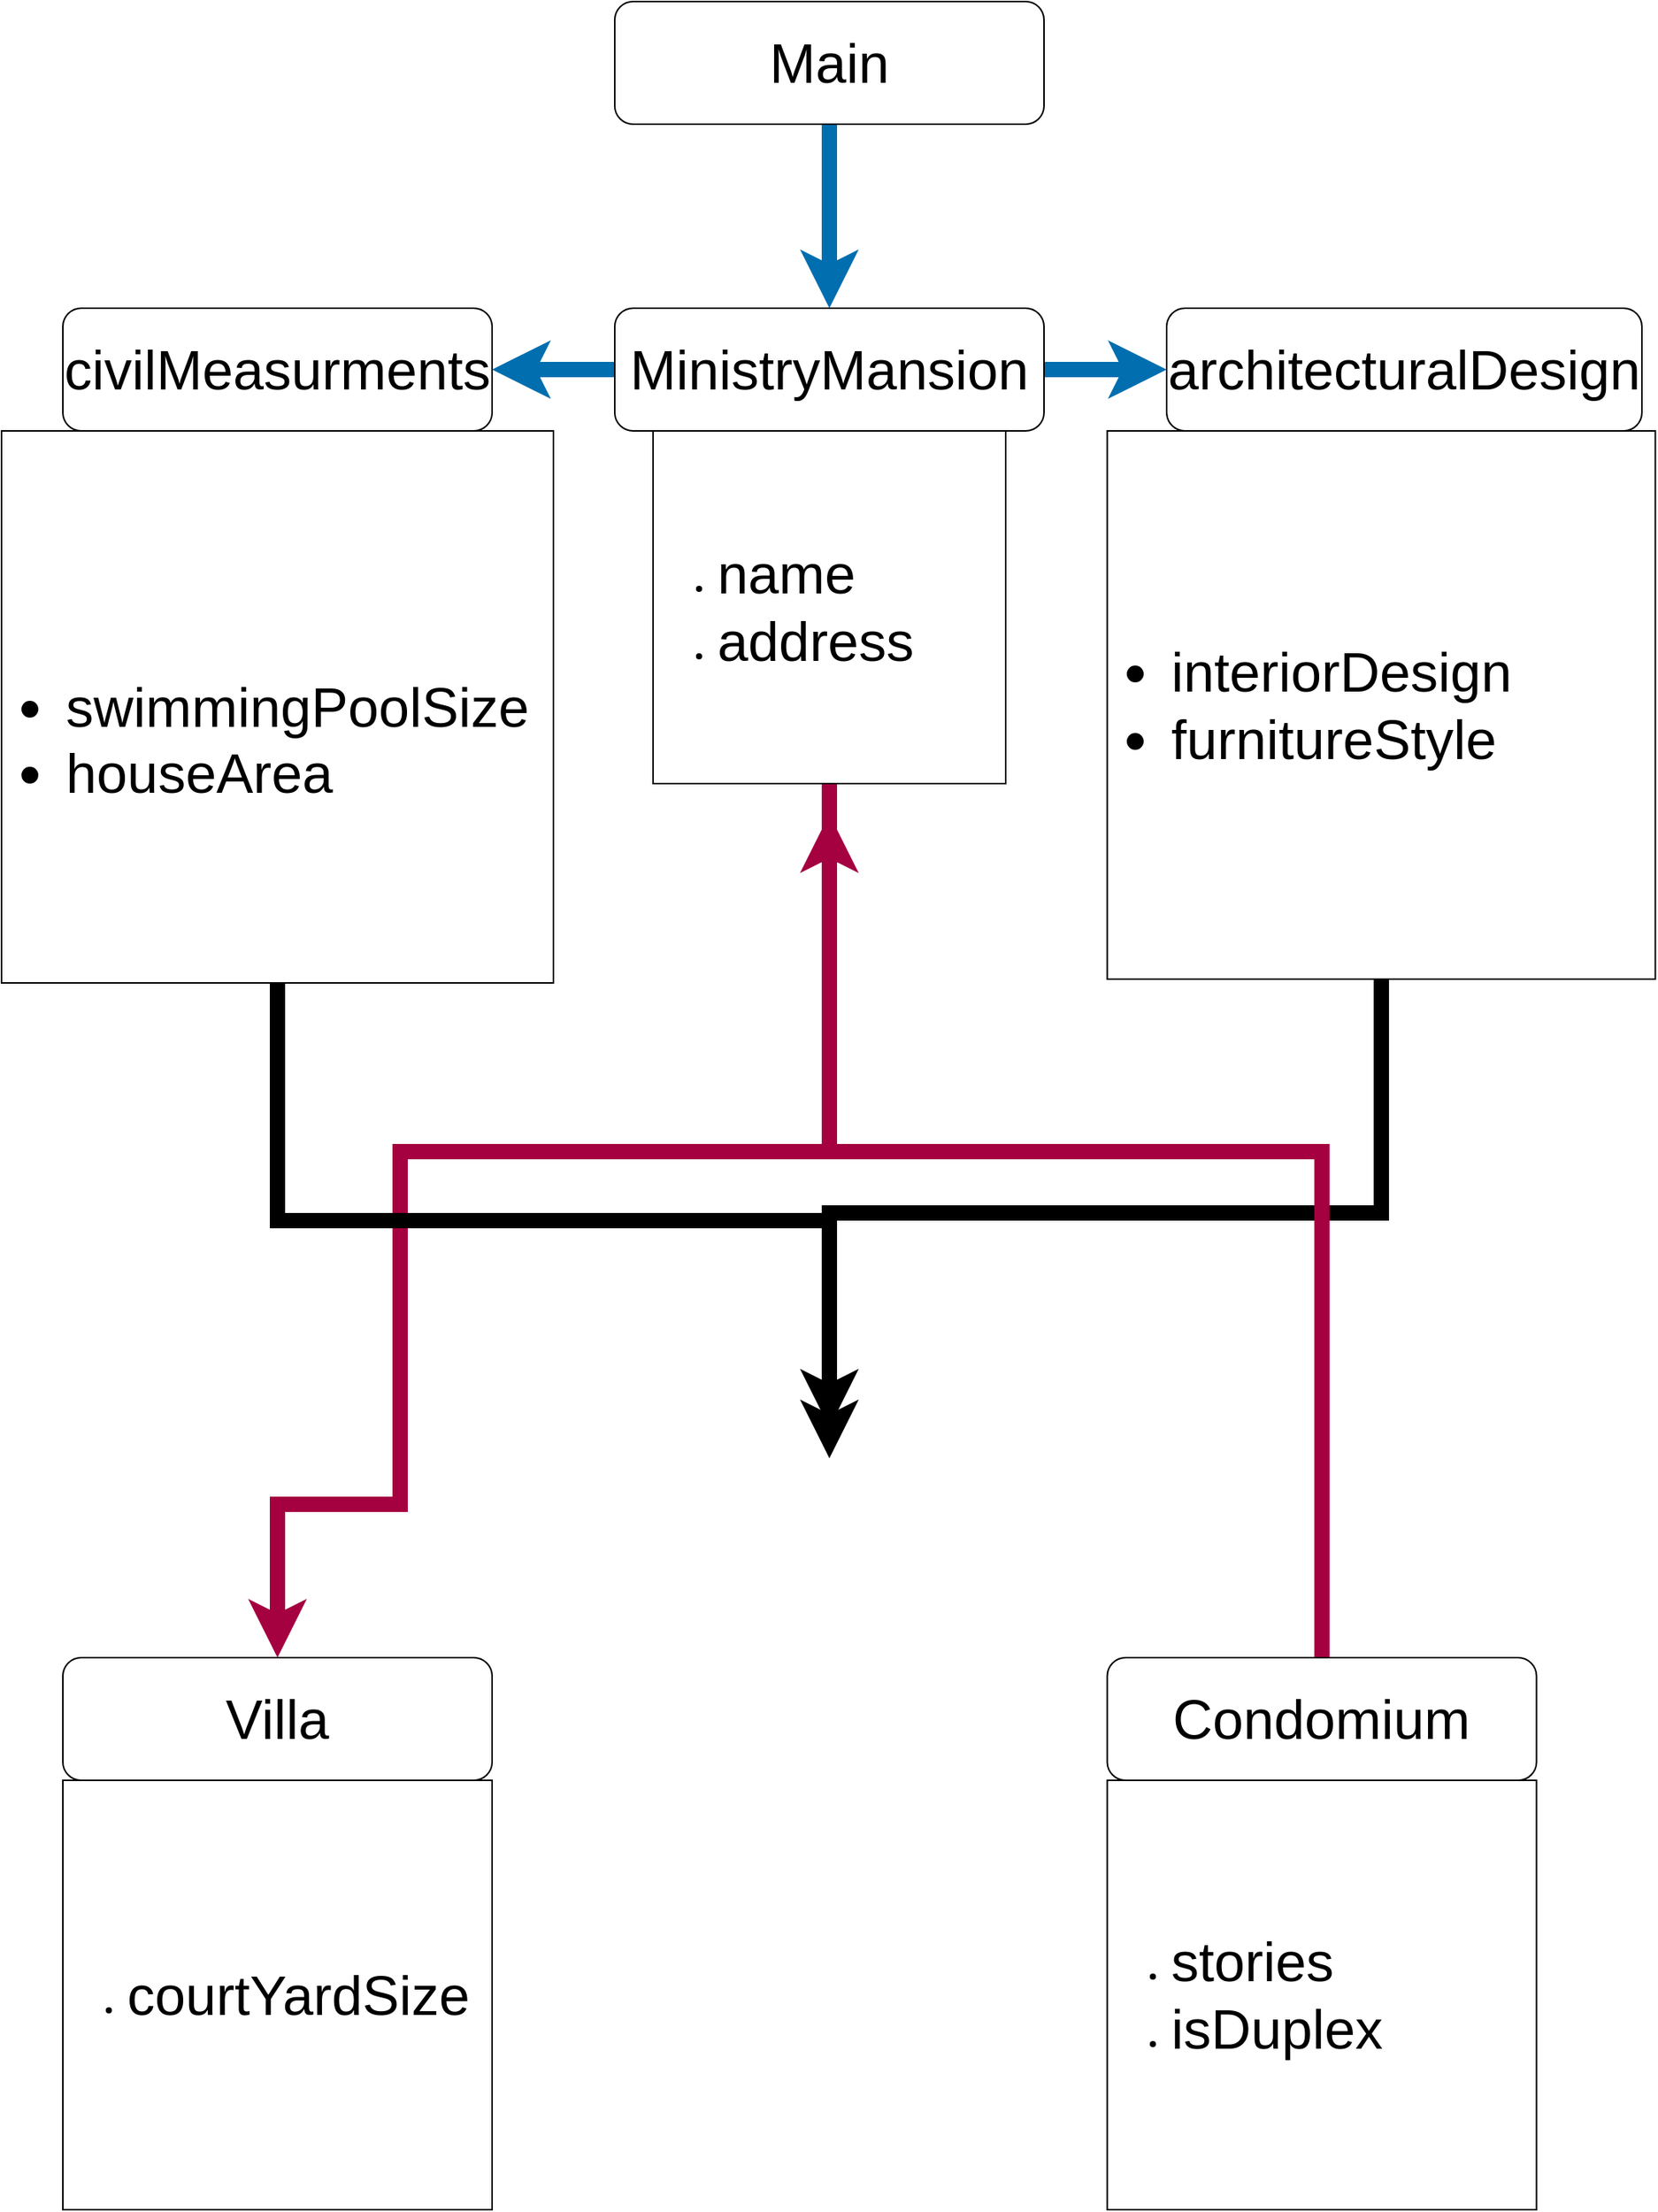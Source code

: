 <mxfile version="13.6.6" type="github">
  <diagram id="jQKXH2-iV5B42ja8aQHk" name="Page-1">
    <mxGraphModel dx="1221" dy="654" grid="1" gridSize="10" guides="1" tooltips="1" connect="1" arrows="1" fold="1" page="1" pageScale="1" pageWidth="1100" pageHeight="1700" math="0" shadow="0">
      <root>
        <mxCell id="0" />
        <mxCell id="1" parent="0" />
        <mxCell id="wHe4uk9Z3ZLrEEIRu-n8-8" value="" style="edgeStyle=orthogonalEdgeStyle;rounded=0;orthogonalLoop=1;jettySize=auto;html=1;fillColor=#1ba1e2;strokeColor=#006EAF;strokeWidth=10;" edge="1" parent="1" source="wHe4uk9Z3ZLrEEIRu-n8-1" target="wHe4uk9Z3ZLrEEIRu-n8-4">
          <mxGeometry relative="1" as="geometry" />
        </mxCell>
        <mxCell id="wHe4uk9Z3ZLrEEIRu-n8-1" value="&lt;font style=&quot;font-size: 36px&quot;&gt;Main&lt;/font&gt;" style="rounded=1;whiteSpace=wrap;html=1;" vertex="1" parent="1">
          <mxGeometry x="410" y="40" width="280" height="80" as="geometry" />
        </mxCell>
        <mxCell id="wHe4uk9Z3ZLrEEIRu-n8-9" value="" style="edgeStyle=orthogonalEdgeStyle;rounded=0;orthogonalLoop=1;jettySize=auto;html=1;strokeWidth=10;fillColor=#1ba1e2;strokeColor=#006EAF;" edge="1" parent="1" source="wHe4uk9Z3ZLrEEIRu-n8-4" target="wHe4uk9Z3ZLrEEIRu-n8-5">
          <mxGeometry relative="1" as="geometry" />
        </mxCell>
        <mxCell id="wHe4uk9Z3ZLrEEIRu-n8-10" value="" style="edgeStyle=orthogonalEdgeStyle;rounded=0;orthogonalLoop=1;jettySize=auto;html=1;strokeWidth=10;fillColor=#1ba1e2;strokeColor=#006EAF;" edge="1" parent="1" source="wHe4uk9Z3ZLrEEIRu-n8-4" target="wHe4uk9Z3ZLrEEIRu-n8-6">
          <mxGeometry relative="1" as="geometry" />
        </mxCell>
        <mxCell id="wHe4uk9Z3ZLrEEIRu-n8-4" value="&lt;font style=&quot;font-size: 36px&quot;&gt;MinistryMansion&lt;/font&gt;" style="rounded=1;whiteSpace=wrap;html=1;" vertex="1" parent="1">
          <mxGeometry x="410" y="240" width="280" height="80" as="geometry" />
        </mxCell>
        <mxCell id="wHe4uk9Z3ZLrEEIRu-n8-5" value="&lt;font style=&quot;font-size: 36px&quot;&gt;civilMeasurments&lt;/font&gt;" style="rounded=1;whiteSpace=wrap;html=1;" vertex="1" parent="1">
          <mxGeometry x="50" y="240" width="280" height="80" as="geometry" />
        </mxCell>
        <mxCell id="wHe4uk9Z3ZLrEEIRu-n8-6" value="&lt;span style=&quot;font-size: 36px&quot;&gt;architecturalDesign&lt;/span&gt;" style="rounded=1;whiteSpace=wrap;html=1;" vertex="1" parent="1">
          <mxGeometry x="770" y="240" width="310" height="80" as="geometry" />
        </mxCell>
        <mxCell id="wHe4uk9Z3ZLrEEIRu-n8-7" value="&lt;span style=&quot;font-size: 36px&quot;&gt;Villa&lt;/span&gt;" style="rounded=1;whiteSpace=wrap;html=1;" vertex="1" parent="1">
          <mxGeometry x="50" y="1120" width="280" height="80" as="geometry" />
        </mxCell>
        <mxCell id="wHe4uk9Z3ZLrEEIRu-n8-23" style="edgeStyle=orthogonalEdgeStyle;rounded=0;orthogonalLoop=1;jettySize=auto;html=1;strokeWidth=10;entryX=0.5;entryY=0;entryDx=0;entryDy=0;fillColor=#d80073;strokeColor=#A50040;" edge="1" parent="1" source="wHe4uk9Z3ZLrEEIRu-n8-11" target="wHe4uk9Z3ZLrEEIRu-n8-7">
          <mxGeometry relative="1" as="geometry">
            <mxPoint x="300" y="1020" as="targetPoint" />
            <Array as="points">
              <mxPoint x="550" y="790" />
              <mxPoint x="270" y="790" />
              <mxPoint x="270" y="1020" />
              <mxPoint x="190" y="1020" />
            </Array>
          </mxGeometry>
        </mxCell>
        <mxCell id="wHe4uk9Z3ZLrEEIRu-n8-11" value="&lt;ul&gt;&lt;li&gt;&lt;font style=&quot;font-size: 36px&quot;&gt;name&lt;/font&gt;&lt;/li&gt;&lt;li&gt;&lt;font style=&quot;font-size: 36px&quot;&gt;address&lt;/font&gt;&lt;/li&gt;&lt;/ul&gt;" style="whiteSpace=wrap;html=1;aspect=fixed;align=left;" vertex="1" parent="1">
          <mxGeometry x="435" y="320" width="230" height="230" as="geometry" />
        </mxCell>
        <mxCell id="wHe4uk9Z3ZLrEEIRu-n8-12" value="&lt;ul&gt;&lt;li&gt;&lt;font style=&quot;font-size: 36px&quot;&gt;courtYardSize&lt;/font&gt;&lt;/li&gt;&lt;/ul&gt;" style="whiteSpace=wrap;html=1;aspect=fixed;align=left;" vertex="1" parent="1">
          <mxGeometry x="50" y="1200" width="280" height="280" as="geometry" />
        </mxCell>
        <mxCell id="wHe4uk9Z3ZLrEEIRu-n8-17" style="edgeStyle=orthogonalEdgeStyle;rounded=0;orthogonalLoop=1;jettySize=auto;html=1;strokeWidth=10;" edge="1" parent="1" source="wHe4uk9Z3ZLrEEIRu-n8-13">
          <mxGeometry relative="1" as="geometry">
            <mxPoint x="550" y="990" as="targetPoint" />
            <Array as="points">
              <mxPoint x="190" y="835" />
              <mxPoint x="550" y="835" />
              <mxPoint x="550" y="990" />
            </Array>
          </mxGeometry>
        </mxCell>
        <mxCell id="wHe4uk9Z3ZLrEEIRu-n8-13" value="&lt;div&gt;&lt;span style=&quot;font-size: 36px&quot;&gt;&lt;br&gt;&lt;/span&gt;&lt;/div&gt;&lt;ul style=&quot;font-size: 36px&quot;&gt;&lt;li&gt;swimmingPoolSize&lt;/li&gt;&lt;li&gt;&lt;font style=&quot;font-size: 36px&quot;&gt;houseArea&lt;/font&gt;&lt;/li&gt;&lt;/ul&gt;" style="whiteSpace=wrap;html=1;aspect=fixed;align=left;" vertex="1" parent="1">
          <mxGeometry x="10" y="320" width="360" height="360" as="geometry" />
        </mxCell>
        <mxCell id="wHe4uk9Z3ZLrEEIRu-n8-18" style="edgeStyle=orthogonalEdgeStyle;rounded=0;orthogonalLoop=1;jettySize=auto;html=1;strokeWidth=10;" edge="1" parent="1" source="wHe4uk9Z3ZLrEEIRu-n8-15">
          <mxGeometry relative="1" as="geometry">
            <mxPoint x="550" y="970" as="targetPoint" />
            <Array as="points">
              <mxPoint x="910" y="830" />
              <mxPoint x="550" y="830" />
            </Array>
          </mxGeometry>
        </mxCell>
        <mxCell id="wHe4uk9Z3ZLrEEIRu-n8-15" value="&lt;ul style=&quot;font-size: 36px&quot;&gt;&lt;li&gt;interiorDesign&lt;/li&gt;&lt;li&gt;furnitureStyle&lt;/li&gt;&lt;/ul&gt;" style="whiteSpace=wrap;html=1;aspect=fixed;align=left;" vertex="1" parent="1">
          <mxGeometry x="731.25" y="320" width="357.5" height="357.5" as="geometry" />
        </mxCell>
        <mxCell id="wHe4uk9Z3ZLrEEIRu-n8-21" value="&lt;ul&gt;&lt;li&gt;&lt;span style=&quot;font-size: 36px&quot;&gt;stories&lt;/span&gt;&lt;/li&gt;&lt;li&gt;&lt;span style=&quot;font-size: 36px&quot;&gt;isDuplex&lt;/span&gt;&lt;/li&gt;&lt;/ul&gt;" style="whiteSpace=wrap;html=1;aspect=fixed;align=left;" vertex="1" parent="1">
          <mxGeometry x="731.25" y="1200" width="280" height="280" as="geometry" />
        </mxCell>
        <mxCell id="wHe4uk9Z3ZLrEEIRu-n8-27" style="edgeStyle=orthogonalEdgeStyle;rounded=0;orthogonalLoop=1;jettySize=auto;html=1;strokeWidth=10;fillColor=#d80073;strokeColor=#A50040;" edge="1" parent="1" source="wHe4uk9Z3ZLrEEIRu-n8-22">
          <mxGeometry relative="1" as="geometry">
            <mxPoint x="550" y="570" as="targetPoint" />
            <Array as="points">
              <mxPoint x="871" y="790" />
              <mxPoint x="550" y="790" />
            </Array>
          </mxGeometry>
        </mxCell>
        <mxCell id="wHe4uk9Z3ZLrEEIRu-n8-22" value="&lt;font style=&quot;font-size: 36px&quot;&gt;Condomium&lt;/font&gt;" style="rounded=1;whiteSpace=wrap;html=1;" vertex="1" parent="1">
          <mxGeometry x="731.25" y="1120" width="280" height="80" as="geometry" />
        </mxCell>
      </root>
    </mxGraphModel>
  </diagram>
</mxfile>
